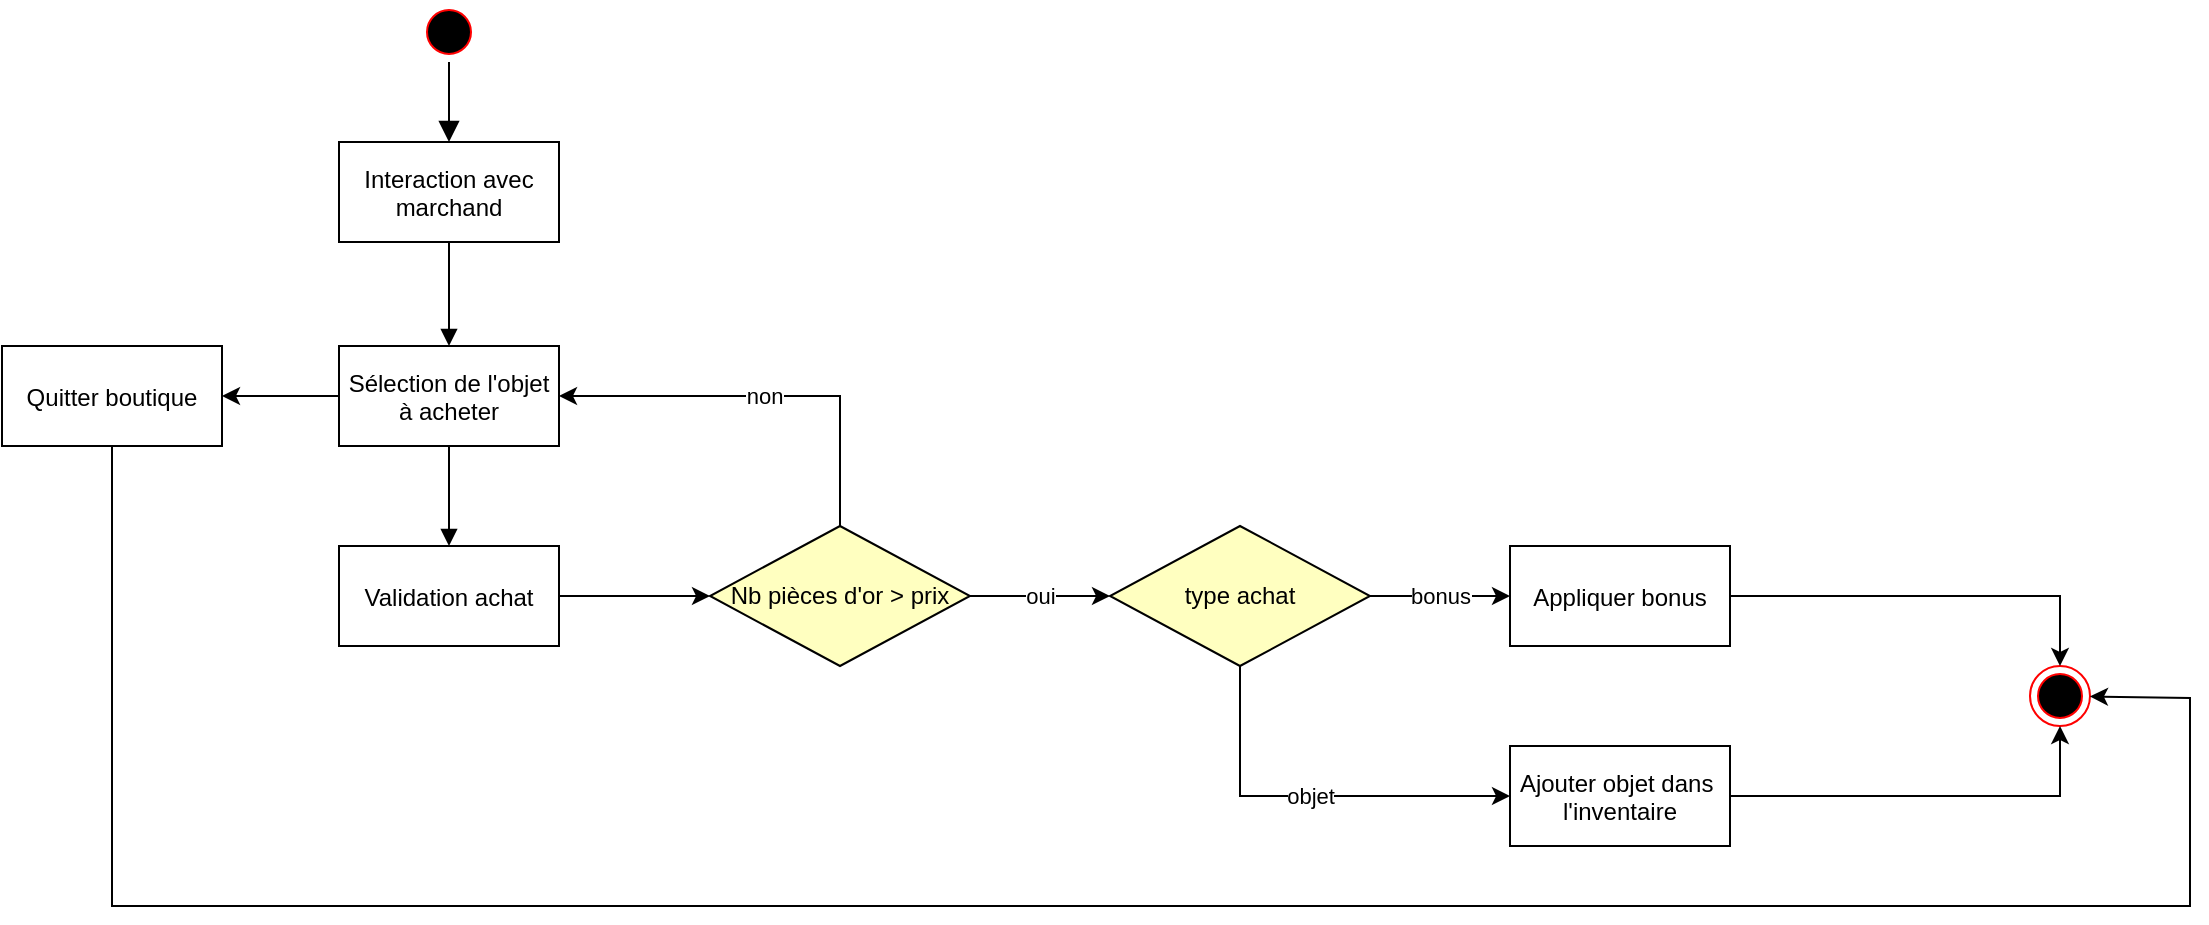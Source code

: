 <mxfile version="13.7.9" type="device"><diagram name="Page-1" id="e7e014a7-5840-1c2e-5031-d8a46d1fe8dd"><mxGraphModel dx="1086" dy="806" grid="1" gridSize="10" guides="1" tooltips="1" connect="1" arrows="1" fold="1" page="1" pageScale="1" pageWidth="1169" pageHeight="826" background="#ffffff" math="0" shadow="0"><root><mxCell id="0"/><mxCell id="1" parent="0"/><mxCell id="UD9zhraPYJoLendP_A7f-50" value="" style="ellipse;shape=startState;fillColor=#000000;strokeColor=#ff0000;" parent="1" vertex="1"><mxGeometry x="274.5" y="178" width="30" height="30" as="geometry"/></mxCell><mxCell id="UD9zhraPYJoLendP_A7f-51" value="" style="edgeStyle=elbowEdgeStyle;elbow=horizontal;verticalAlign=bottom;endArrow=block;endSize=8;endFill=1;rounded=0" parent="1" source="UD9zhraPYJoLendP_A7f-50" target="UD9zhraPYJoLendP_A7f-52" edge="1"><mxGeometry x="110" y="50" as="geometry"><mxPoint x="125" y="120" as="targetPoint"/></mxGeometry></mxCell><mxCell id="UD9zhraPYJoLendP_A7f-82" style="rounded=0;orthogonalLoop=1;jettySize=auto;html=1;strokeColor=#000000;endArrow=block;endFill=1;" parent="1" source="UD9zhraPYJoLendP_A7f-52" target="UvItonIYo4qCFBwWku6O-1" edge="1"><mxGeometry relative="1" as="geometry"><mxPoint x="289.855" y="350" as="targetPoint"/></mxGeometry></mxCell><mxCell id="UD9zhraPYJoLendP_A7f-52" value="Interaction avec &#10;marchand" style="" parent="1" vertex="1"><mxGeometry x="234.5" y="248" width="110" height="50" as="geometry"/></mxCell><mxCell id="UD9zhraPYJoLendP_A7f-84" style="rounded=0;orthogonalLoop=1;jettySize=auto;html=1;endArrow=block;endFill=1;strokeColor=#000000;" parent="1" source="UvItonIYo4qCFBwWku6O-1" target="UvItonIYo4qCFBwWku6O-2" edge="1"><mxGeometry relative="1" as="geometry"><mxPoint x="289.872" y="400" as="sourcePoint"/><mxPoint x="289.5" y="470" as="targetPoint"/></mxGeometry></mxCell><mxCell id="UD9zhraPYJoLendP_A7f-79" value="" style="ellipse;shape=endState;fillColor=#000000;strokeColor=#ff0000" parent="1" vertex="1"><mxGeometry x="1080" y="510" width="30" height="30" as="geometry"/></mxCell><mxCell id="UvItonIYo4qCFBwWku6O-4" value="non" style="edgeStyle=none;rounded=0;orthogonalLoop=1;jettySize=auto;html=1;" edge="1" parent="1" source="UD9zhraPYJoLendP_A7f-85" target="UvItonIYo4qCFBwWku6O-1"><mxGeometry relative="1" as="geometry"><Array as="points"><mxPoint x="485" y="375"/></Array></mxGeometry></mxCell><mxCell id="UvItonIYo4qCFBwWku6O-10" value="oui" style="edgeStyle=none;rounded=0;orthogonalLoop=1;jettySize=auto;html=1;" edge="1" parent="1" source="UD9zhraPYJoLendP_A7f-85" target="UvItonIYo4qCFBwWku6O-14"><mxGeometry relative="1" as="geometry"><mxPoint x="620" y="475" as="targetPoint"/></mxGeometry></mxCell><mxCell id="UD9zhraPYJoLendP_A7f-85" value="Nb pièces d'or &amp;gt; prix" style="rhombus;whiteSpace=wrap;html=1;fillColor=#ffffc0;" parent="1" vertex="1"><mxGeometry x="420" y="440" width="130" height="70" as="geometry"/></mxCell><mxCell id="UvItonIYo4qCFBwWku6O-9" style="edgeStyle=none;rounded=0;orthogonalLoop=1;jettySize=auto;html=1;" edge="1" parent="1" source="UvItonIYo4qCFBwWku6O-1" target="UvItonIYo4qCFBwWku6O-8"><mxGeometry relative="1" as="geometry"/></mxCell><mxCell id="UvItonIYo4qCFBwWku6O-1" value="Sélection de l'objet&#10;à acheter" style="" vertex="1" parent="1"><mxGeometry x="234.5" y="350" width="110" height="50" as="geometry"/></mxCell><mxCell id="UvItonIYo4qCFBwWku6O-3" style="edgeStyle=none;rounded=0;orthogonalLoop=1;jettySize=auto;html=1;" edge="1" parent="1" source="UvItonIYo4qCFBwWku6O-2" target="UD9zhraPYJoLendP_A7f-85"><mxGeometry relative="1" as="geometry"/></mxCell><mxCell id="UvItonIYo4qCFBwWku6O-2" value="Validation achat" style="" vertex="1" parent="1"><mxGeometry x="234.5" y="450" width="110" height="50" as="geometry"/></mxCell><mxCell id="UvItonIYo4qCFBwWku6O-22" style="edgeStyle=none;rounded=0;orthogonalLoop=1;jettySize=auto;html=1;" edge="1" parent="1" source="UvItonIYo4qCFBwWku6O-8" target="UD9zhraPYJoLendP_A7f-79"><mxGeometry relative="1" as="geometry"><Array as="points"><mxPoint x="121" y="630"/><mxPoint x="1160" y="630"/><mxPoint x="1160" y="526"/></Array></mxGeometry></mxCell><mxCell id="UvItonIYo4qCFBwWku6O-8" value="Quitter boutique" style="" vertex="1" parent="1"><mxGeometry x="66" y="350" width="110" height="50" as="geometry"/></mxCell><mxCell id="UvItonIYo4qCFBwWku6O-17" value="bonus" style="edgeStyle=none;rounded=0;orthogonalLoop=1;jettySize=auto;html=1;" edge="1" parent="1" source="UvItonIYo4qCFBwWku6O-14" target="UvItonIYo4qCFBwWku6O-16"><mxGeometry relative="1" as="geometry"/></mxCell><mxCell id="UvItonIYo4qCFBwWku6O-19" value="objet" style="edgeStyle=none;rounded=0;orthogonalLoop=1;jettySize=auto;html=1;" edge="1" parent="1" source="UvItonIYo4qCFBwWku6O-14" target="UvItonIYo4qCFBwWku6O-18"><mxGeometry relative="1" as="geometry"><Array as="points"><mxPoint x="685" y="575"/></Array></mxGeometry></mxCell><mxCell id="UvItonIYo4qCFBwWku6O-14" value="type achat" style="rhombus;whiteSpace=wrap;html=1;fillColor=#ffffc0;" vertex="1" parent="1"><mxGeometry x="620" y="440" width="130" height="70" as="geometry"/></mxCell><mxCell id="UvItonIYo4qCFBwWku6O-20" style="edgeStyle=none;rounded=0;orthogonalLoop=1;jettySize=auto;html=1;" edge="1" parent="1" source="UvItonIYo4qCFBwWku6O-16" target="UD9zhraPYJoLendP_A7f-79"><mxGeometry relative="1" as="geometry"><Array as="points"><mxPoint x="1095" y="475"/></Array></mxGeometry></mxCell><mxCell id="UvItonIYo4qCFBwWku6O-16" value="Appliquer bonus" style="" vertex="1" parent="1"><mxGeometry x="820" y="450" width="110" height="50" as="geometry"/></mxCell><mxCell id="UvItonIYo4qCFBwWku6O-21" style="edgeStyle=none;rounded=0;orthogonalLoop=1;jettySize=auto;html=1;" edge="1" parent="1" source="UvItonIYo4qCFBwWku6O-18" target="UD9zhraPYJoLendP_A7f-79"><mxGeometry relative="1" as="geometry"><Array as="points"><mxPoint x="1095" y="575"/></Array></mxGeometry></mxCell><mxCell id="UvItonIYo4qCFBwWku6O-18" value="Ajouter objet dans &#10;l'inventaire" style="" vertex="1" parent="1"><mxGeometry x="820" y="550" width="110" height="50" as="geometry"/></mxCell></root></mxGraphModel></diagram></mxfile>